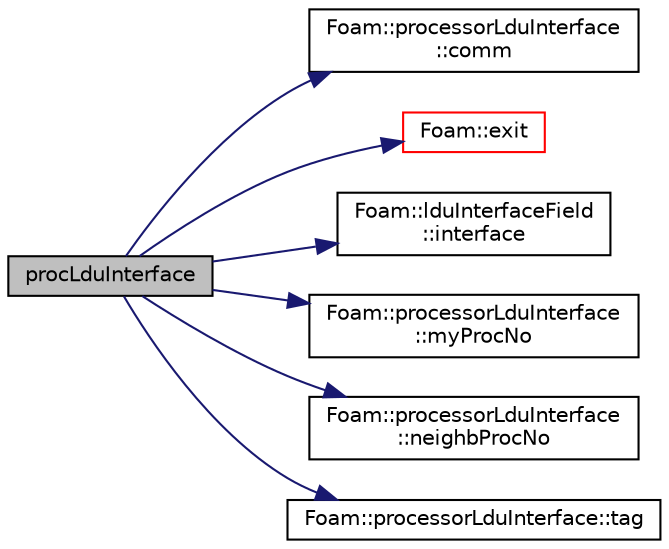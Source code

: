 digraph "procLduInterface"
{
  bgcolor="transparent";
  edge [fontname="Helvetica",fontsize="10",labelfontname="Helvetica",labelfontsize="10"];
  node [fontname="Helvetica",fontsize="10",shape=record];
  rankdir="LR";
  Node1 [label="procLduInterface",height=0.2,width=0.4,color="black", fillcolor="grey75", style="filled", fontcolor="black"];
  Node1 -> Node2 [color="midnightblue",fontsize="10",style="solid",fontname="Helvetica"];
  Node2 [label="Foam::processorLduInterface\l::comm",height=0.2,width=0.4,color="black",URL="$a01989.html#a02dd39dea440f6689604bba1217aa7a5",tooltip="Return communicator used for parallel communication. "];
  Node1 -> Node3 [color="midnightblue",fontsize="10",style="solid",fontname="Helvetica"];
  Node3 [label="Foam::exit",height=0.2,width=0.4,color="red",URL="$a10725.html#a06ca7250d8e89caf05243ec094843642"];
  Node1 -> Node4 [color="midnightblue",fontsize="10",style="solid",fontname="Helvetica"];
  Node4 [label="Foam::lduInterfaceField\l::interface",height=0.2,width=0.4,color="black",URL="$a01279.html#aa3367d323470eaeba0a5323cef4950d4",tooltip="Return the interface. "];
  Node1 -> Node5 [color="midnightblue",fontsize="10",style="solid",fontname="Helvetica"];
  Node5 [label="Foam::processorLduInterface\l::myProcNo",height=0.2,width=0.4,color="black",URL="$a01989.html#a4fd291c397aae01bacb1ebc376fe8609",tooltip="Return processor number (rank in communicator) "];
  Node1 -> Node6 [color="midnightblue",fontsize="10",style="solid",fontname="Helvetica"];
  Node6 [label="Foam::processorLduInterface\l::neighbProcNo",height=0.2,width=0.4,color="black",URL="$a01989.html#a72f201805ca79a0e76759a84fcdb10a0",tooltip="Return neigbour processor number (rank in communicator) "];
  Node1 -> Node7 [color="midnightblue",fontsize="10",style="solid",fontname="Helvetica"];
  Node7 [label="Foam::processorLduInterface::tag",height=0.2,width=0.4,color="black",URL="$a01989.html#ade72c22888ea0593d0116cb936f337c5",tooltip="Return message tag used for sending. "];
}
